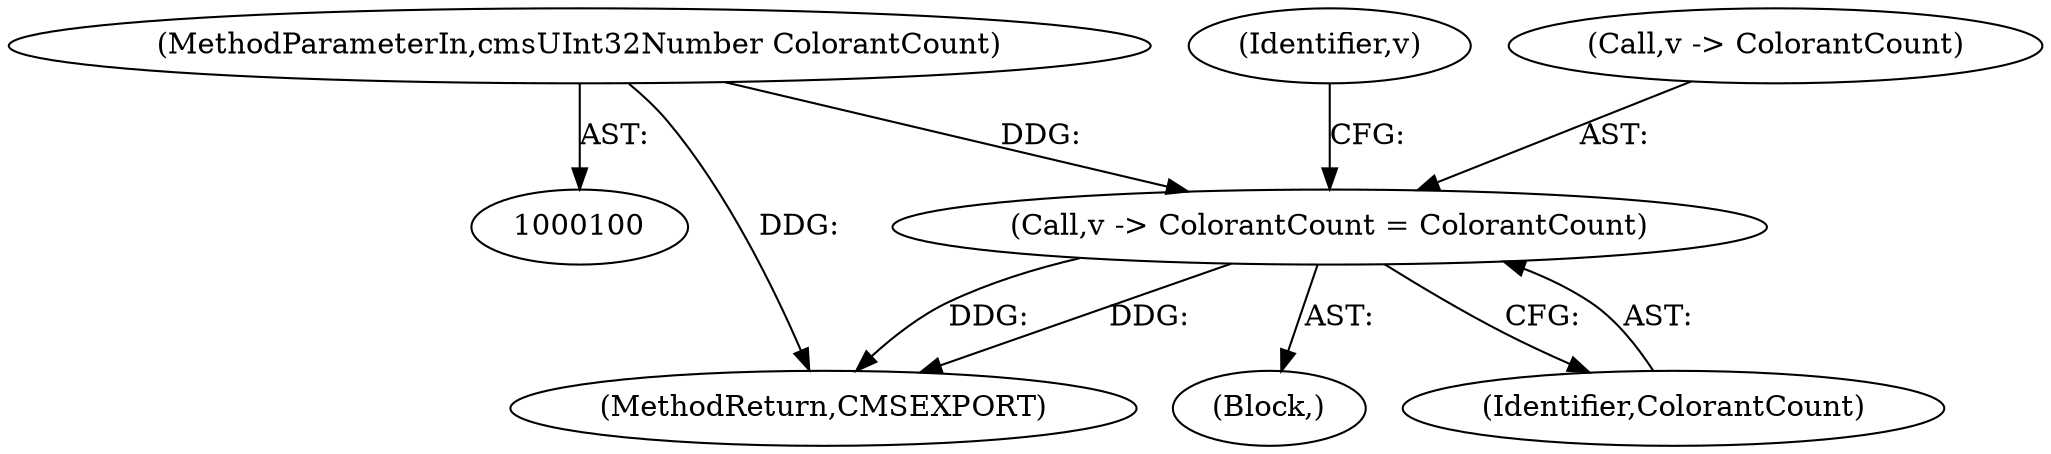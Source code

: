digraph "0_Little-CMS_91c2db7f2559be504211b283bc3a2c631d6f06d9@pointer" {
"1000180" [label="(Call,v -> ColorantCount = ColorantCount)"];
"1000103" [label="(MethodParameterIn,cmsUInt32Number ColorantCount)"];
"1000186" [label="(Identifier,v)"];
"1000187" [label="(MethodReturn,CMSEXPORT)"];
"1000180" [label="(Call,v -> ColorantCount = ColorantCount)"];
"1000106" [label="(Block,)"];
"1000181" [label="(Call,v -> ColorantCount)"];
"1000103" [label="(MethodParameterIn,cmsUInt32Number ColorantCount)"];
"1000184" [label="(Identifier,ColorantCount)"];
"1000180" -> "1000106"  [label="AST: "];
"1000180" -> "1000184"  [label="CFG: "];
"1000181" -> "1000180"  [label="AST: "];
"1000184" -> "1000180"  [label="AST: "];
"1000186" -> "1000180"  [label="CFG: "];
"1000180" -> "1000187"  [label="DDG: "];
"1000180" -> "1000187"  [label="DDG: "];
"1000103" -> "1000180"  [label="DDG: "];
"1000103" -> "1000100"  [label="AST: "];
"1000103" -> "1000187"  [label="DDG: "];
}
